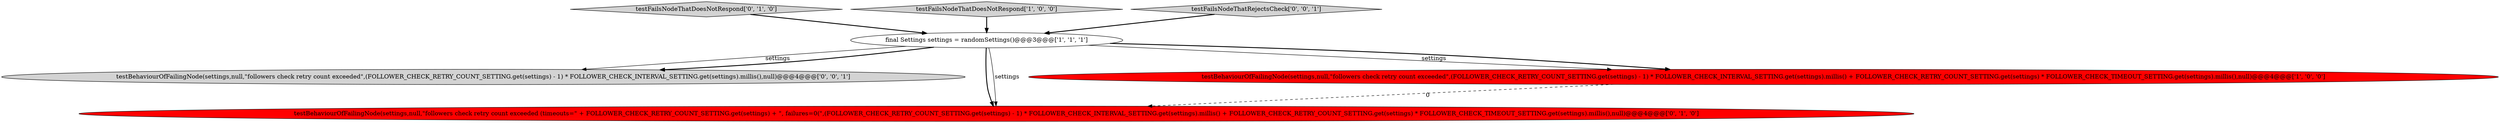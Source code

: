 digraph {
3 [style = filled, label = "testFailsNodeThatDoesNotRespond['0', '1', '0']", fillcolor = lightgray, shape = diamond image = "AAA0AAABBB2BBB"];
5 [style = filled, label = "testBehaviourOfFailingNode(settings,null,\"followers check retry count exceeded\",(FOLLOWER_CHECK_RETRY_COUNT_SETTING.get(settings) - 1) * FOLLOWER_CHECK_INTERVAL_SETTING.get(settings).millis(),null)@@@4@@@['0', '0', '1']", fillcolor = lightgray, shape = ellipse image = "AAA0AAABBB3BBB"];
2 [style = filled, label = "testFailsNodeThatDoesNotRespond['1', '0', '0']", fillcolor = lightgray, shape = diamond image = "AAA0AAABBB1BBB"];
4 [style = filled, label = "testBehaviourOfFailingNode(settings,null,\"followers check retry count exceeded (timeouts=\" + FOLLOWER_CHECK_RETRY_COUNT_SETTING.get(settings) + \", failures=0(\",(FOLLOWER_CHECK_RETRY_COUNT_SETTING.get(settings) - 1) * FOLLOWER_CHECK_INTERVAL_SETTING.get(settings).millis() + FOLLOWER_CHECK_RETRY_COUNT_SETTING.get(settings) * FOLLOWER_CHECK_TIMEOUT_SETTING.get(settings).millis(),null)@@@4@@@['0', '1', '0']", fillcolor = red, shape = ellipse image = "AAA1AAABBB2BBB"];
0 [style = filled, label = "final Settings settings = randomSettings()@@@3@@@['1', '1', '1']", fillcolor = white, shape = ellipse image = "AAA0AAABBB1BBB"];
6 [style = filled, label = "testFailsNodeThatRejectsCheck['0', '0', '1']", fillcolor = lightgray, shape = diamond image = "AAA0AAABBB3BBB"];
1 [style = filled, label = "testBehaviourOfFailingNode(settings,null,\"followers check retry count exceeded\",(FOLLOWER_CHECK_RETRY_COUNT_SETTING.get(settings) - 1) * FOLLOWER_CHECK_INTERVAL_SETTING.get(settings).millis() + FOLLOWER_CHECK_RETRY_COUNT_SETTING.get(settings) * FOLLOWER_CHECK_TIMEOUT_SETTING.get(settings).millis(),null)@@@4@@@['1', '0', '0']", fillcolor = red, shape = ellipse image = "AAA1AAABBB1BBB"];
1->4 [style = dashed, label="0"];
0->1 [style = solid, label="settings"];
2->0 [style = bold, label=""];
6->0 [style = bold, label=""];
0->5 [style = solid, label="settings"];
0->4 [style = bold, label=""];
0->1 [style = bold, label=""];
0->4 [style = solid, label="settings"];
3->0 [style = bold, label=""];
0->5 [style = bold, label=""];
}
